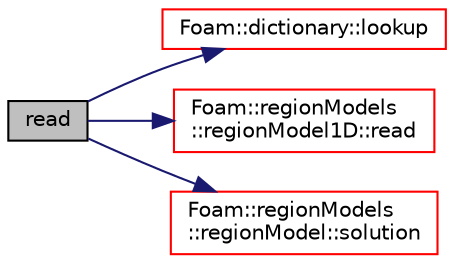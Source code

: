digraph "read"
{
  bgcolor="transparent";
  edge [fontname="Helvetica",fontsize="10",labelfontname="Helvetica",labelfontsize="10"];
  node [fontname="Helvetica",fontsize="10",shape=record];
  rankdir="LR";
  Node368 [label="read",height=0.2,width=0.4,color="black", fillcolor="grey75", style="filled", fontcolor="black"];
  Node368 -> Node369 [color="midnightblue",fontsize="10",style="solid",fontname="Helvetica"];
  Node369 [label="Foam::dictionary::lookup",height=0.2,width=0.4,color="red",URL="$a27129.html#a6a0727fa523e48977e27348663def509",tooltip="Find and return an entry data stream. "];
  Node368 -> Node666 [color="midnightblue",fontsize="10",style="solid",fontname="Helvetica"];
  Node666 [label="Foam::regionModels\l::regionModel1D::read",height=0.2,width=0.4,color="red",URL="$a30077.html#af816873151ddb0126e98bb2f914d8ed5",tooltip="Read control parameters from dictionary. "];
  Node368 -> Node668 [color="midnightblue",fontsize="10",style="solid",fontname="Helvetica"];
  Node668 [label="Foam::regionModels\l::regionModel::solution",height=0.2,width=0.4,color="red",URL="$a30073.html#a20d38af10474fb7b2531fc9cf63cd67c",tooltip="Return the solution dictionary. "];
}
